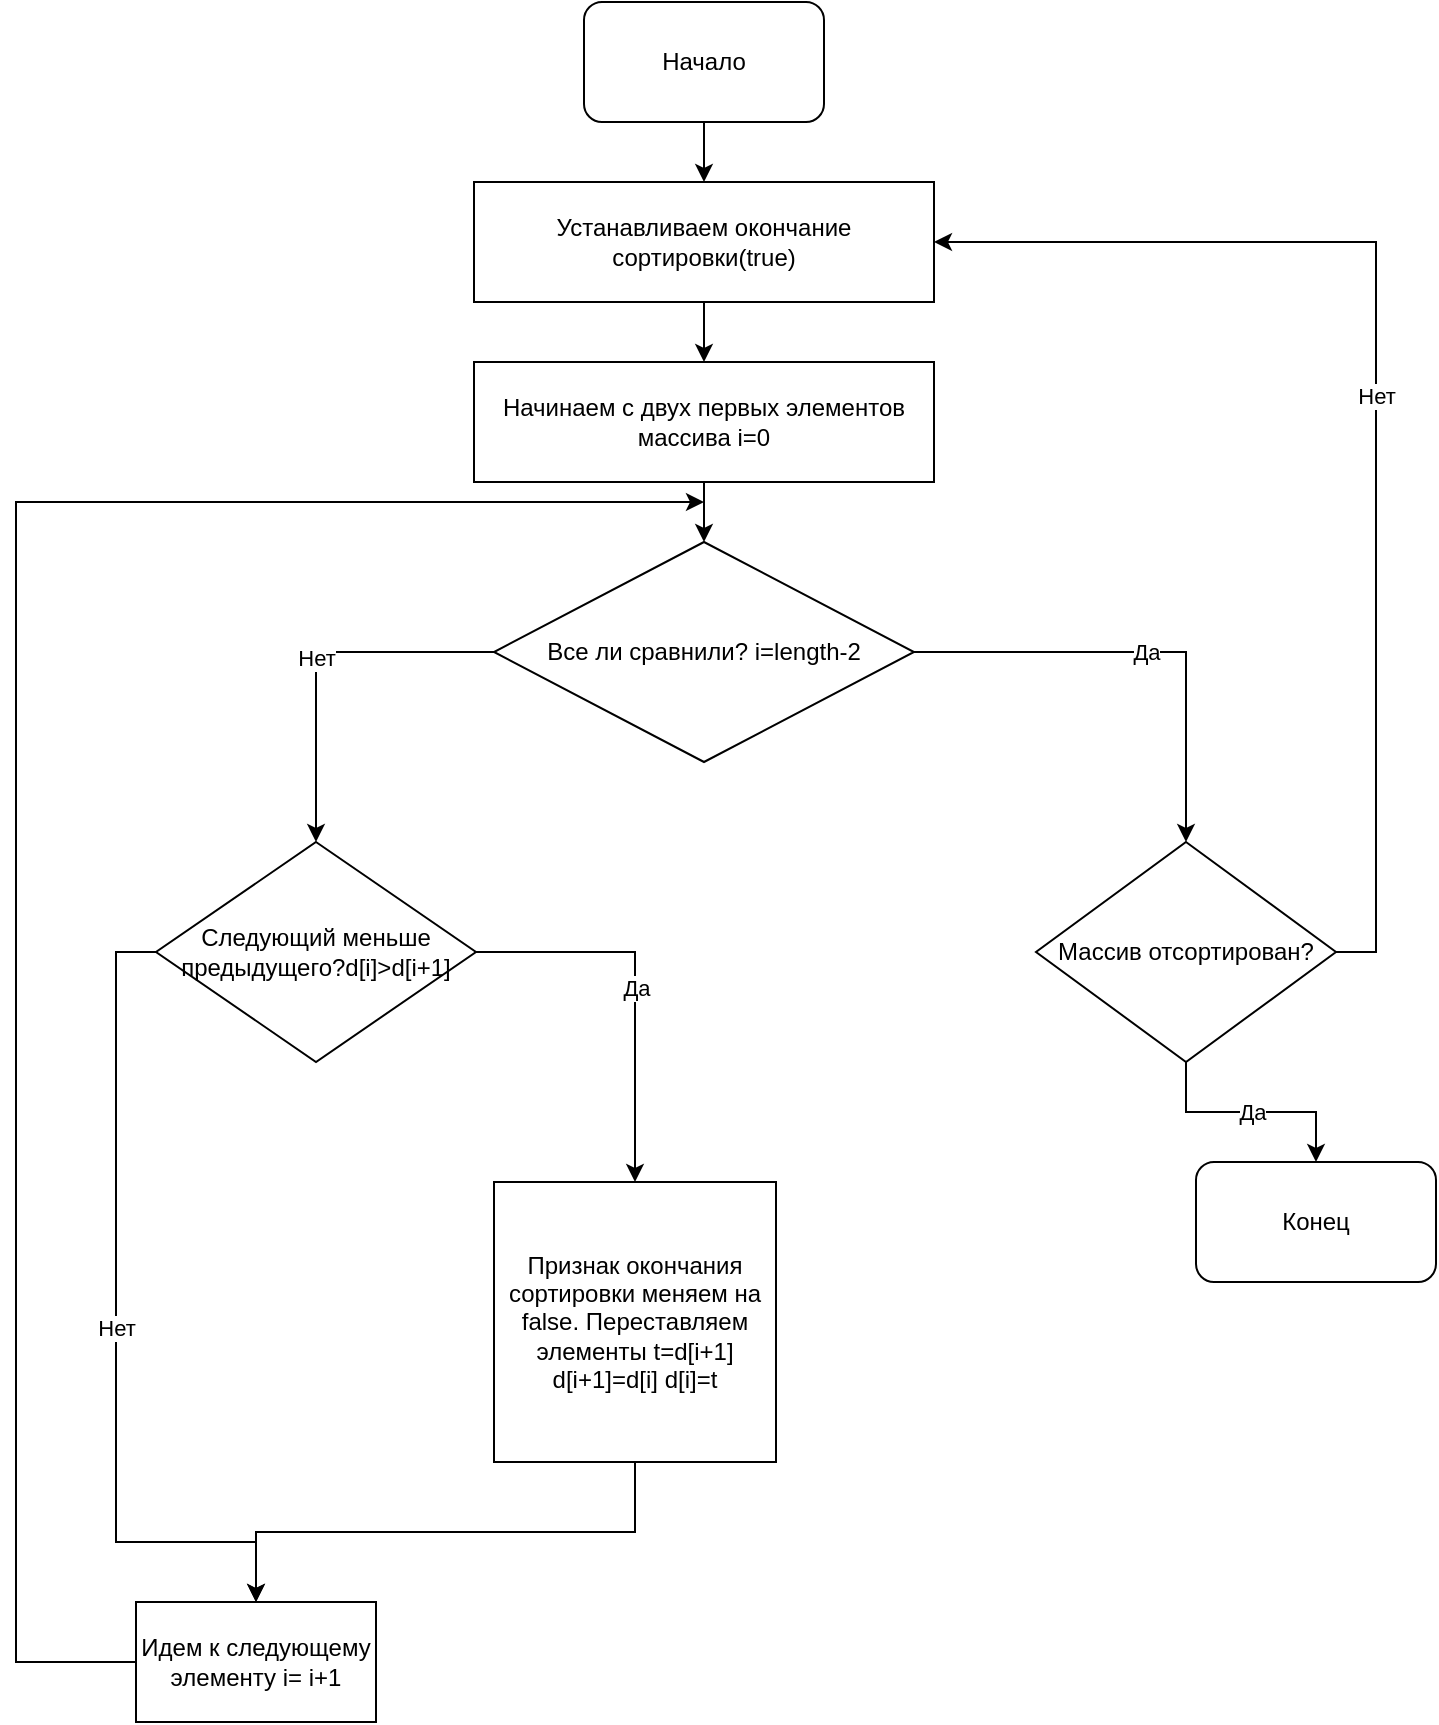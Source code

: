 <mxfile version="13.7.7" type="github">
  <diagram id="C5RBs43oDa-KdzZeNtuy" name="Page-1">
    <mxGraphModel dx="782" dy="465" grid="1" gridSize="10" guides="1" tooltips="1" connect="1" arrows="1" fold="1" page="1" pageScale="1" pageWidth="827" pageHeight="1169" math="0" shadow="0">
      <root>
        <mxCell id="WIyWlLk6GJQsqaUBKTNV-0" />
        <mxCell id="WIyWlLk6GJQsqaUBKTNV-1" parent="WIyWlLk6GJQsqaUBKTNV-0" />
        <mxCell id="tAZLXzRYg8c3m-ofO4Eg-12" style="edgeStyle=orthogonalEdgeStyle;rounded=0;orthogonalLoop=1;jettySize=auto;html=1;exitX=0.5;exitY=1;exitDx=0;exitDy=0;entryX=0.5;entryY=0;entryDx=0;entryDy=0;" edge="1" parent="WIyWlLk6GJQsqaUBKTNV-1" source="tAZLXzRYg8c3m-ofO4Eg-0" target="tAZLXzRYg8c3m-ofO4Eg-2">
          <mxGeometry relative="1" as="geometry" />
        </mxCell>
        <mxCell id="tAZLXzRYg8c3m-ofO4Eg-0" value="Устанавливаем окончание сортировки(true)" style="rounded=0;whiteSpace=wrap;html=1;" vertex="1" parent="WIyWlLk6GJQsqaUBKTNV-1">
          <mxGeometry x="239" y="110" width="230" height="60" as="geometry" />
        </mxCell>
        <mxCell id="tAZLXzRYg8c3m-ofO4Eg-11" style="edgeStyle=orthogonalEdgeStyle;rounded=0;orthogonalLoop=1;jettySize=auto;html=1;exitX=0.5;exitY=1;exitDx=0;exitDy=0;entryX=0.5;entryY=0;entryDx=0;entryDy=0;" edge="1" parent="WIyWlLk6GJQsqaUBKTNV-1" source="tAZLXzRYg8c3m-ofO4Eg-1" target="tAZLXzRYg8c3m-ofO4Eg-0">
          <mxGeometry relative="1" as="geometry" />
        </mxCell>
        <mxCell id="tAZLXzRYg8c3m-ofO4Eg-1" value="Начало" style="rounded=1;whiteSpace=wrap;html=1;" vertex="1" parent="WIyWlLk6GJQsqaUBKTNV-1">
          <mxGeometry x="294" y="20" width="120" height="60" as="geometry" />
        </mxCell>
        <mxCell id="tAZLXzRYg8c3m-ofO4Eg-13" style="edgeStyle=orthogonalEdgeStyle;rounded=0;orthogonalLoop=1;jettySize=auto;html=1;exitX=0.5;exitY=1;exitDx=0;exitDy=0;entryX=0.5;entryY=0;entryDx=0;entryDy=0;" edge="1" parent="WIyWlLk6GJQsqaUBKTNV-1" source="tAZLXzRYg8c3m-ofO4Eg-2" target="tAZLXzRYg8c3m-ofO4Eg-8">
          <mxGeometry relative="1" as="geometry" />
        </mxCell>
        <mxCell id="tAZLXzRYg8c3m-ofO4Eg-2" value="Начинаем с двух первых элементов массива i=0" style="rounded=0;whiteSpace=wrap;html=1;" vertex="1" parent="WIyWlLk6GJQsqaUBKTNV-1">
          <mxGeometry x="239" y="200" width="230" height="60" as="geometry" />
        </mxCell>
        <mxCell id="tAZLXzRYg8c3m-ofO4Eg-18" style="edgeStyle=orthogonalEdgeStyle;rounded=0;orthogonalLoop=1;jettySize=auto;html=1;exitX=0;exitY=0.5;exitDx=0;exitDy=0;" edge="1" parent="WIyWlLk6GJQsqaUBKTNV-1" source="tAZLXzRYg8c3m-ofO4Eg-4">
          <mxGeometry relative="1" as="geometry">
            <mxPoint x="354" y="270" as="targetPoint" />
            <Array as="points">
              <mxPoint x="10" y="850" />
              <mxPoint x="10" y="270" />
            </Array>
          </mxGeometry>
        </mxCell>
        <mxCell id="tAZLXzRYg8c3m-ofO4Eg-4" value="Идем к следующему элементу i= i+1" style="rounded=0;whiteSpace=wrap;html=1;" vertex="1" parent="WIyWlLk6GJQsqaUBKTNV-1">
          <mxGeometry x="70" y="820" width="120" height="60" as="geometry" />
        </mxCell>
        <mxCell id="tAZLXzRYg8c3m-ofO4Eg-16" style="edgeStyle=orthogonalEdgeStyle;rounded=0;orthogonalLoop=1;jettySize=auto;html=1;exitX=0.5;exitY=1;exitDx=0;exitDy=0;entryX=0.5;entryY=0;entryDx=0;entryDy=0;" edge="1" parent="WIyWlLk6GJQsqaUBKTNV-1" source="tAZLXzRYg8c3m-ofO4Eg-5" target="tAZLXzRYg8c3m-ofO4Eg-4">
          <mxGeometry relative="1" as="geometry" />
        </mxCell>
        <mxCell id="tAZLXzRYg8c3m-ofO4Eg-5" value="Признак окончания сортировки меняем на false. Переставляем элементы t=d[i+1] d[i+1]=d[i] d[i]=t" style="rounded=0;whiteSpace=wrap;html=1;" vertex="1" parent="WIyWlLk6GJQsqaUBKTNV-1">
          <mxGeometry x="249" y="610" width="141" height="140" as="geometry" />
        </mxCell>
        <mxCell id="tAZLXzRYg8c3m-ofO4Eg-21" value="Нет" style="edgeStyle=orthogonalEdgeStyle;rounded=0;orthogonalLoop=1;jettySize=auto;html=1;exitX=1;exitY=0.5;exitDx=0;exitDy=0;entryX=1;entryY=0.5;entryDx=0;entryDy=0;" edge="1" parent="WIyWlLk6GJQsqaUBKTNV-1" source="tAZLXzRYg8c3m-ofO4Eg-6" target="tAZLXzRYg8c3m-ofO4Eg-0">
          <mxGeometry relative="1" as="geometry">
            <mxPoint x="680" y="258.667" as="targetPoint" />
          </mxGeometry>
        </mxCell>
        <mxCell id="tAZLXzRYg8c3m-ofO4Eg-22" value="Да" style="edgeStyle=orthogonalEdgeStyle;rounded=0;orthogonalLoop=1;jettySize=auto;html=1;exitX=0.5;exitY=1;exitDx=0;exitDy=0;entryX=0.5;entryY=0;entryDx=0;entryDy=0;" edge="1" parent="WIyWlLk6GJQsqaUBKTNV-1" source="tAZLXzRYg8c3m-ofO4Eg-6" target="tAZLXzRYg8c3m-ofO4Eg-9">
          <mxGeometry relative="1" as="geometry" />
        </mxCell>
        <mxCell id="tAZLXzRYg8c3m-ofO4Eg-6" value="Массив отсортирован?" style="rhombus;whiteSpace=wrap;html=1;" vertex="1" parent="WIyWlLk6GJQsqaUBKTNV-1">
          <mxGeometry x="520" y="440" width="150" height="110" as="geometry" />
        </mxCell>
        <mxCell id="tAZLXzRYg8c3m-ofO4Eg-15" value="Да" style="edgeStyle=orthogonalEdgeStyle;rounded=0;orthogonalLoop=1;jettySize=auto;html=1;exitX=1;exitY=0.5;exitDx=0;exitDy=0;entryX=0.5;entryY=0;entryDx=0;entryDy=0;" edge="1" parent="WIyWlLk6GJQsqaUBKTNV-1" source="tAZLXzRYg8c3m-ofO4Eg-7" target="tAZLXzRYg8c3m-ofO4Eg-5">
          <mxGeometry relative="1" as="geometry" />
        </mxCell>
        <mxCell id="tAZLXzRYg8c3m-ofO4Eg-19" value="Нет" style="edgeStyle=orthogonalEdgeStyle;rounded=0;orthogonalLoop=1;jettySize=auto;html=1;exitX=0;exitY=0.5;exitDx=0;exitDy=0;entryX=0.5;entryY=0;entryDx=0;entryDy=0;" edge="1" parent="WIyWlLk6GJQsqaUBKTNV-1" source="tAZLXzRYg8c3m-ofO4Eg-7" target="tAZLXzRYg8c3m-ofO4Eg-4">
          <mxGeometry relative="1" as="geometry">
            <Array as="points">
              <mxPoint x="60" y="495" />
              <mxPoint x="60" y="790" />
              <mxPoint x="130" y="790" />
            </Array>
          </mxGeometry>
        </mxCell>
        <mxCell id="tAZLXzRYg8c3m-ofO4Eg-7" value="Следующий меньше предыдущего?d[i]&gt;d[i+1]" style="rhombus;whiteSpace=wrap;html=1;" vertex="1" parent="WIyWlLk6GJQsqaUBKTNV-1">
          <mxGeometry x="80" y="440" width="160" height="110" as="geometry" />
        </mxCell>
        <mxCell id="tAZLXzRYg8c3m-ofO4Eg-14" value="Нет" style="edgeStyle=orthogonalEdgeStyle;rounded=0;orthogonalLoop=1;jettySize=auto;html=1;exitX=0;exitY=0.5;exitDx=0;exitDy=0;entryX=0.5;entryY=0;entryDx=0;entryDy=0;" edge="1" parent="WIyWlLk6GJQsqaUBKTNV-1" source="tAZLXzRYg8c3m-ofO4Eg-8" target="tAZLXzRYg8c3m-ofO4Eg-7">
          <mxGeometry relative="1" as="geometry" />
        </mxCell>
        <mxCell id="tAZLXzRYg8c3m-ofO4Eg-20" value="Да" style="edgeStyle=orthogonalEdgeStyle;rounded=0;orthogonalLoop=1;jettySize=auto;html=1;exitX=1;exitY=0.5;exitDx=0;exitDy=0;entryX=0.5;entryY=0;entryDx=0;entryDy=0;" edge="1" parent="WIyWlLk6GJQsqaUBKTNV-1" source="tAZLXzRYg8c3m-ofO4Eg-8" target="tAZLXzRYg8c3m-ofO4Eg-6">
          <mxGeometry relative="1" as="geometry" />
        </mxCell>
        <mxCell id="tAZLXzRYg8c3m-ofO4Eg-8" value="Все ли сравнили? i=length-2" style="rhombus;whiteSpace=wrap;html=1;" vertex="1" parent="WIyWlLk6GJQsqaUBKTNV-1">
          <mxGeometry x="249" y="290" width="210" height="110" as="geometry" />
        </mxCell>
        <mxCell id="tAZLXzRYg8c3m-ofO4Eg-9" value="Конец" style="rounded=1;whiteSpace=wrap;html=1;" vertex="1" parent="WIyWlLk6GJQsqaUBKTNV-1">
          <mxGeometry x="600" y="600" width="120" height="60" as="geometry" />
        </mxCell>
      </root>
    </mxGraphModel>
  </diagram>
</mxfile>
